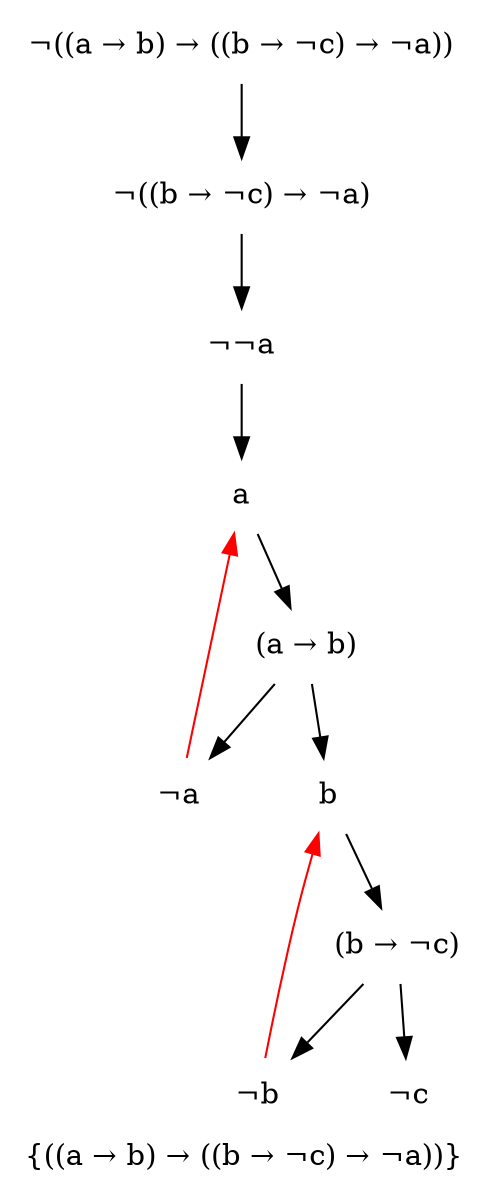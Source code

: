 digraph G {
	label = "{((a &rarr; b) &rarr; ((b &rarr; &not;c) &rarr; &not;a))}";
	node [ shape = "plaintext" ];
	0 [ label = "&not;((a &rarr; b) &rarr; ((b &rarr; &not;c) &rarr; &not;a))" ];
	1 [ label = "&not;((b &rarr; &not;c) &rarr; &not;a)" ];
	0 -> 1;
	2 [ label = "&not;&not;a" ];
	1 -> 2;
	3 [ label = "a" ];
	2 -> 3;
	4 [ label = "(a &rarr; b)" ];
	3 -> 4;
	5 [ label = "&not;a" ];
	4 -> 5;
	5 -> 3 [ arrowtail = "normal", color = "red" ];
	6 [ label = "b" ];
	4 -> 6;
	7 [ label = "(b &rarr; &not;c)" ];
	6 -> 7;
	8 [ label = "&not;b" ];
	7 -> 8;
	8 -> 6 [ arrowtail = "normal", color = "red" ];
	9 [ label = "&not;c" ];
	7 -> 9;
}
